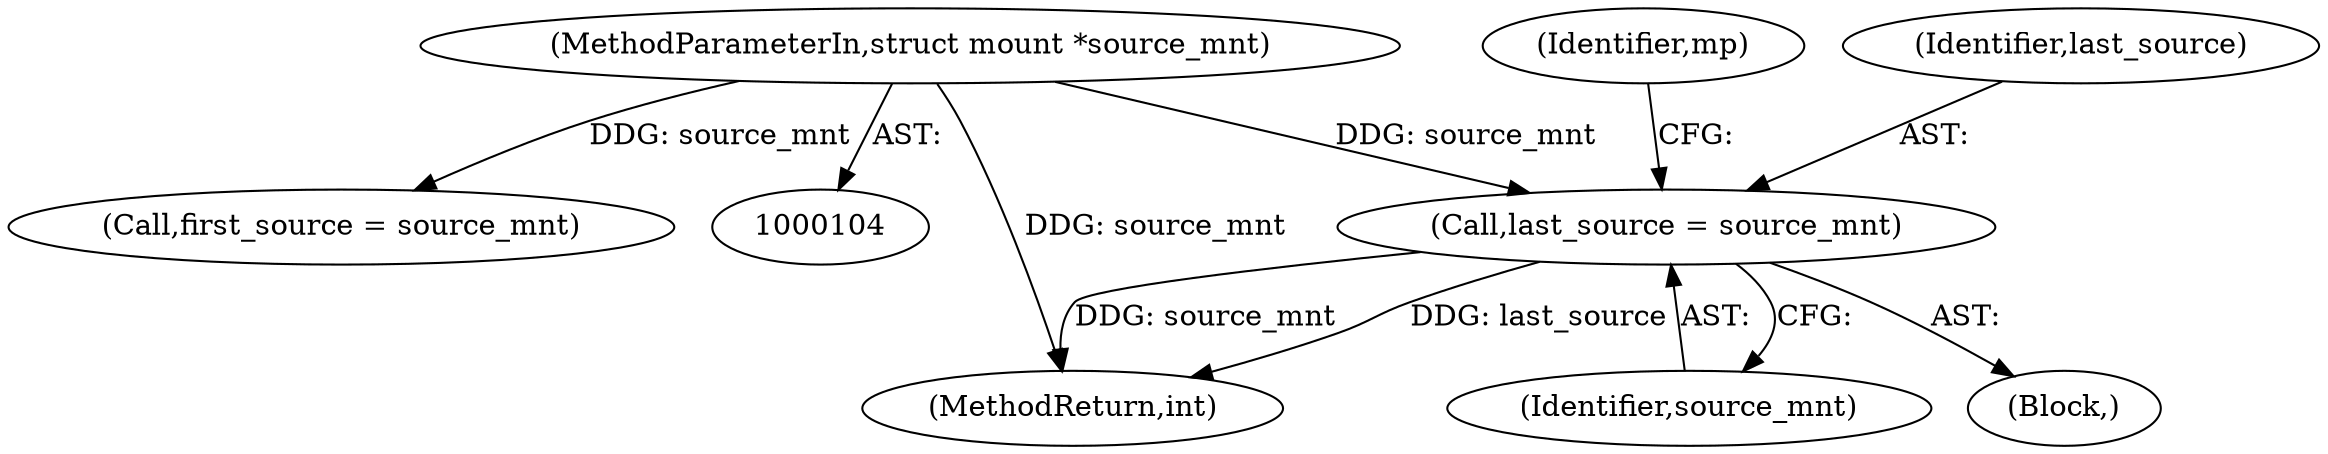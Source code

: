 digraph "0_linux_5ec0811d30378ae104f250bfc9b3640242d81e3f@pointer" {
"1000131" [label="(Call,last_source = source_mnt)"];
"1000107" [label="(MethodParameterIn,struct mount *source_mnt)"];
"1000131" [label="(Call,last_source = source_mnt)"];
"1000133" [label="(Identifier,source_mnt)"];
"1000135" [label="(Identifier,mp)"];
"1000132" [label="(Identifier,last_source)"];
"1000224" [label="(MethodReturn,int)"];
"1000109" [label="(Block,)"];
"1000128" [label="(Call,first_source = source_mnt)"];
"1000107" [label="(MethodParameterIn,struct mount *source_mnt)"];
"1000131" -> "1000109"  [label="AST: "];
"1000131" -> "1000133"  [label="CFG: "];
"1000132" -> "1000131"  [label="AST: "];
"1000133" -> "1000131"  [label="AST: "];
"1000135" -> "1000131"  [label="CFG: "];
"1000131" -> "1000224"  [label="DDG: source_mnt"];
"1000131" -> "1000224"  [label="DDG: last_source"];
"1000107" -> "1000131"  [label="DDG: source_mnt"];
"1000107" -> "1000104"  [label="AST: "];
"1000107" -> "1000224"  [label="DDG: source_mnt"];
"1000107" -> "1000128"  [label="DDG: source_mnt"];
}
